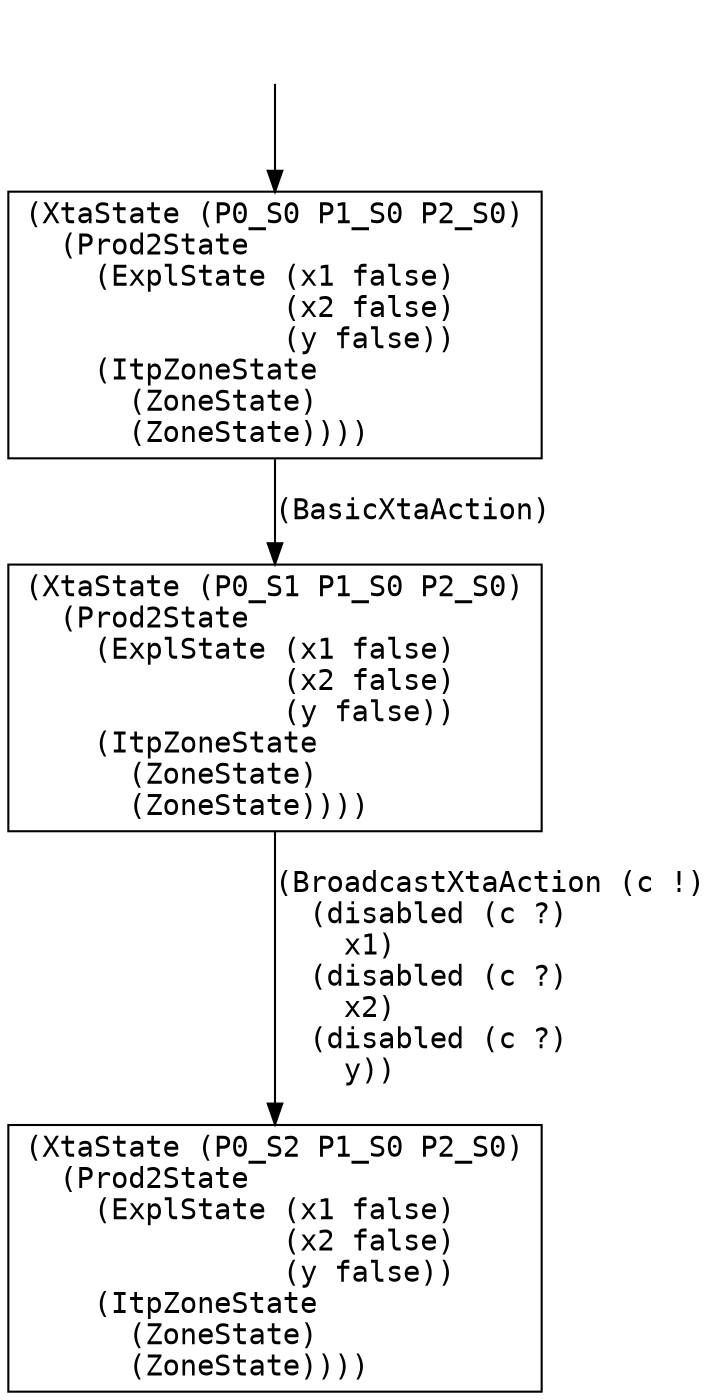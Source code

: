 digraph arg {
	label="";
		node_0 [label="(XtaState (P0_S0 P1_S0 P2_S0)\l  (Prod2State\l    (ExplState (x1 false)\l               (x2 false)\l               (y false))\l    (ItpZoneState\l      (ZoneState)\l      (ZoneState))))\l",style="solid,filled",fontname="courier",fillcolor="#FFFFFF",color="#000000",shape=rectangle];
		node_1 [label="(XtaState (P0_S1 P1_S0 P2_S0)\l  (Prod2State\l    (ExplState (x1 false)\l               (x2 false)\l               (y false))\l    (ItpZoneState\l      (ZoneState)\l      (ZoneState))))\l",style="solid,filled",fontname="courier",fillcolor="#FFFFFF",color="#000000",shape=rectangle];
		node_2 [label="(XtaState (P0_S2 P1_S0 P2_S0)\l  (Prod2State\l    (ExplState (x1 false)\l               (x2 false)\l               (y false))\l    (ItpZoneState\l      (ZoneState)\l      (ZoneState))))\l",style="solid,filled",fontname="courier",fillcolor="#FFFFFF",color="#000000",shape=rectangle];
		phantom_init0 [label="\n",style="solid,filled",fillcolor="#FFFFFF",color="#FFFFFF",shape=ellipse];
	node_0 -> node_1 [label="(BasicXtaAction)\l",color="#000000",style=solid,fontname="courier"];
	node_1 -> node_2 [label="(BroadcastXtaAction (c !)\l  (disabled (c ?)\l    x1)\l  (disabled (c ?)\l    x2)\l  (disabled (c ?)\l    y))\l",color="#000000",style=solid,fontname="courier"];
	phantom_init0 -> node_0 [label="\n",color="#000000",style=solid];
}